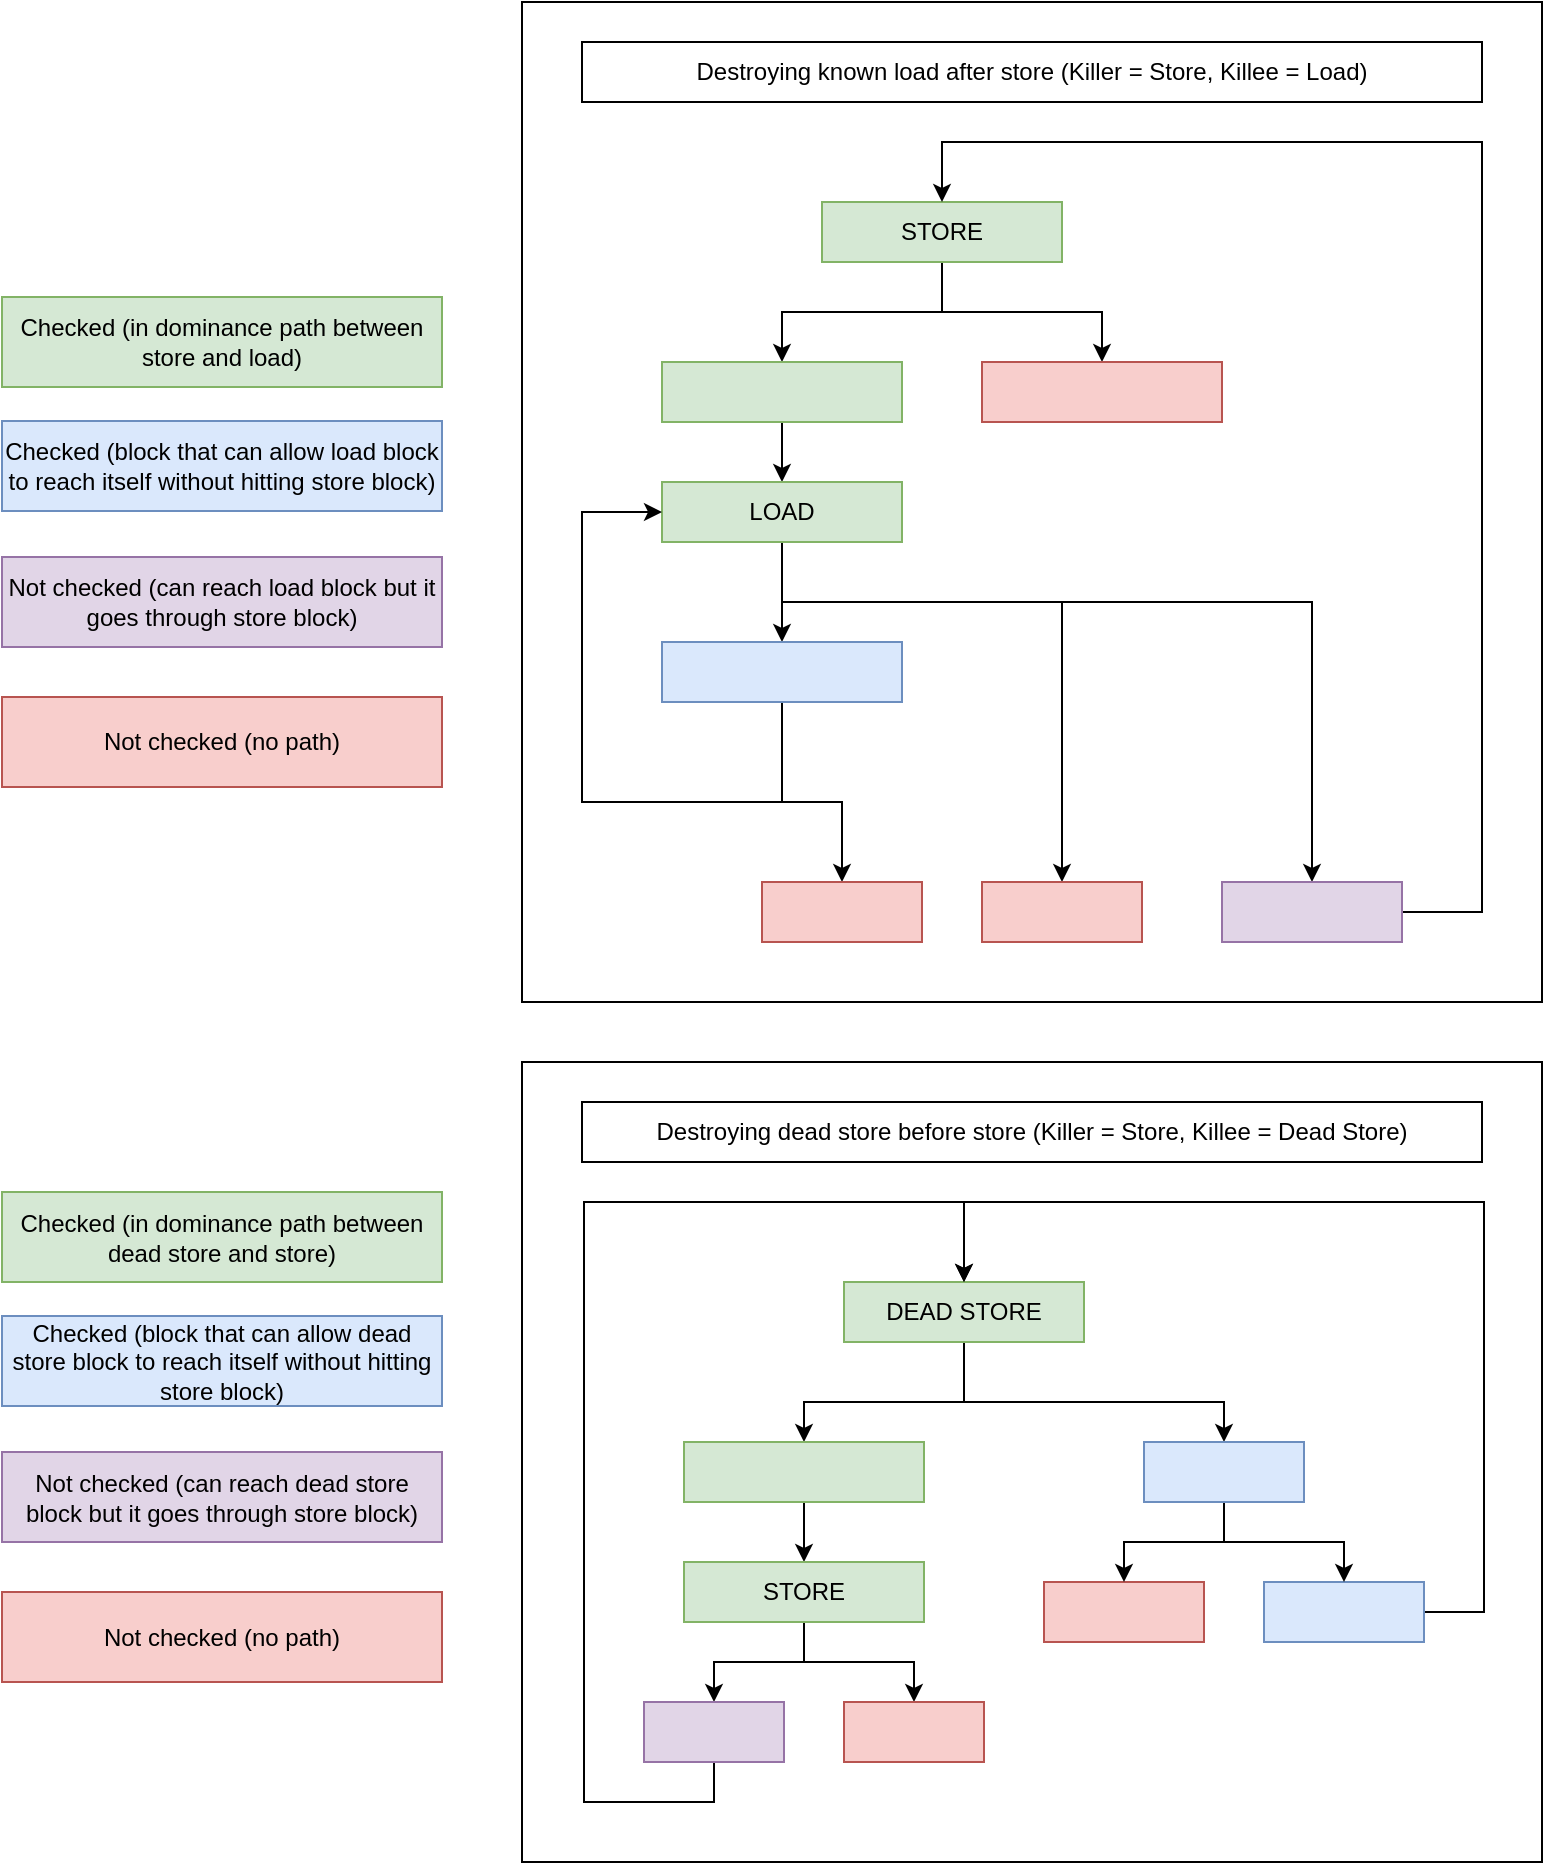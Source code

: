 <mxfile version="16.5.1" type="device"><diagram id="lKBanZO2-mpPXdXCWVmd" name="Strona-1"><mxGraphModel dx="2123" dy="2375" grid="1" gridSize="10" guides="1" tooltips="1" connect="1" arrows="1" fold="1" page="1" pageScale="1" pageWidth="827" pageHeight="1169" math="0" shadow="0"><root><mxCell id="0"/><mxCell id="1" parent="0"/><mxCell id="7JRMfcrFJeAGxShlU-EV-49" value="" style="rounded=0;whiteSpace=wrap;html=1;" vertex="1" parent="1"><mxGeometry x="170" y="520" width="510" height="400" as="geometry"/></mxCell><mxCell id="7JRMfcrFJeAGxShlU-EV-27" value="" style="rounded=0;whiteSpace=wrap;html=1;" vertex="1" parent="1"><mxGeometry x="170" y="-10" width="510" height="500" as="geometry"/></mxCell><mxCell id="7JRMfcrFJeAGxShlU-EV-6" style="edgeStyle=orthogonalEdgeStyle;rounded=0;orthogonalLoop=1;jettySize=auto;html=1;" edge="1" parent="1" source="7JRMfcrFJeAGxShlU-EV-1" target="7JRMfcrFJeAGxShlU-EV-2"><mxGeometry relative="1" as="geometry"/></mxCell><mxCell id="7JRMfcrFJeAGxShlU-EV-7" style="edgeStyle=orthogonalEdgeStyle;rounded=0;orthogonalLoop=1;jettySize=auto;html=1;entryX=0.5;entryY=0;entryDx=0;entryDy=0;" edge="1" parent="1" source="7JRMfcrFJeAGxShlU-EV-1" target="7JRMfcrFJeAGxShlU-EV-5"><mxGeometry relative="1" as="geometry"/></mxCell><mxCell id="7JRMfcrFJeAGxShlU-EV-1" value="STORE" style="rounded=0;whiteSpace=wrap;html=1;fillColor=#d5e8d4;strokeColor=#82b366;" vertex="1" parent="1"><mxGeometry x="320" y="90" width="120" height="30" as="geometry"/></mxCell><mxCell id="7JRMfcrFJeAGxShlU-EV-9" style="edgeStyle=orthogonalEdgeStyle;rounded=0;orthogonalLoop=1;jettySize=auto;html=1;" edge="1" parent="1" source="7JRMfcrFJeAGxShlU-EV-2" target="7JRMfcrFJeAGxShlU-EV-8"><mxGeometry relative="1" as="geometry"/></mxCell><mxCell id="7JRMfcrFJeAGxShlU-EV-2" value="" style="rounded=0;whiteSpace=wrap;html=1;fillColor=#d5e8d4;strokeColor=#82b366;" vertex="1" parent="1"><mxGeometry x="240" y="170" width="120" height="30" as="geometry"/></mxCell><mxCell id="7JRMfcrFJeAGxShlU-EV-5" value="" style="rounded=0;whiteSpace=wrap;html=1;fillColor=#f8cecc;strokeColor=#b85450;" vertex="1" parent="1"><mxGeometry x="400" y="170" width="120" height="30" as="geometry"/></mxCell><mxCell id="7JRMfcrFJeAGxShlU-EV-11" style="edgeStyle=orthogonalEdgeStyle;rounded=0;orthogonalLoop=1;jettySize=auto;html=1;entryX=0.5;entryY=0;entryDx=0;entryDy=0;" edge="1" parent="1" source="7JRMfcrFJeAGxShlU-EV-8" target="7JRMfcrFJeAGxShlU-EV-10"><mxGeometry relative="1" as="geometry"/></mxCell><mxCell id="7JRMfcrFJeAGxShlU-EV-18" style="edgeStyle=orthogonalEdgeStyle;rounded=0;orthogonalLoop=1;jettySize=auto;html=1;entryX=0.5;entryY=0;entryDx=0;entryDy=0;" edge="1" parent="1" source="7JRMfcrFJeAGxShlU-EV-8" target="7JRMfcrFJeAGxShlU-EV-19"><mxGeometry relative="1" as="geometry"><mxPoint x="510" y="430" as="targetPoint"/><Array as="points"><mxPoint x="300" y="290"/><mxPoint x="440" y="290"/></Array></mxGeometry></mxCell><mxCell id="7JRMfcrFJeAGxShlU-EV-21" style="edgeStyle=orthogonalEdgeStyle;rounded=0;orthogonalLoop=1;jettySize=auto;html=1;" edge="1" parent="1" source="7JRMfcrFJeAGxShlU-EV-8" target="7JRMfcrFJeAGxShlU-EV-20"><mxGeometry relative="1" as="geometry"><Array as="points"><mxPoint x="300" y="290"/><mxPoint x="565" y="290"/></Array></mxGeometry></mxCell><mxCell id="7JRMfcrFJeAGxShlU-EV-8" value="LOAD" style="rounded=0;whiteSpace=wrap;html=1;fillColor=#d5e8d4;strokeColor=#82b366;" vertex="1" parent="1"><mxGeometry x="240" y="230" width="120" height="30" as="geometry"/></mxCell><mxCell id="7JRMfcrFJeAGxShlU-EV-12" style="edgeStyle=orthogonalEdgeStyle;rounded=0;orthogonalLoop=1;jettySize=auto;html=1;" edge="1" parent="1" source="7JRMfcrFJeAGxShlU-EV-10"><mxGeometry relative="1" as="geometry"><mxPoint x="240" y="245" as="targetPoint"/><Array as="points"><mxPoint x="300" y="390"/><mxPoint x="200" y="390"/><mxPoint x="200" y="245"/><mxPoint x="240" y="245"/></Array></mxGeometry></mxCell><mxCell id="7JRMfcrFJeAGxShlU-EV-17" style="edgeStyle=orthogonalEdgeStyle;rounded=0;orthogonalLoop=1;jettySize=auto;html=1;" edge="1" parent="1" source="7JRMfcrFJeAGxShlU-EV-10" target="7JRMfcrFJeAGxShlU-EV-15"><mxGeometry relative="1" as="geometry"><Array as="points"><mxPoint x="300" y="390"/><mxPoint x="330" y="390"/></Array></mxGeometry></mxCell><mxCell id="7JRMfcrFJeAGxShlU-EV-10" value="" style="rounded=0;whiteSpace=wrap;html=1;fillColor=#dae8fc;strokeColor=#6c8ebf;" vertex="1" parent="1"><mxGeometry x="240" y="310" width="120" height="30" as="geometry"/></mxCell><mxCell id="7JRMfcrFJeAGxShlU-EV-15" value="" style="rounded=0;whiteSpace=wrap;html=1;fillColor=#f8cecc;strokeColor=#b85450;" vertex="1" parent="1"><mxGeometry x="290" y="430" width="80" height="30" as="geometry"/></mxCell><mxCell id="7JRMfcrFJeAGxShlU-EV-19" value="" style="rounded=0;whiteSpace=wrap;html=1;fillColor=#f8cecc;strokeColor=#b85450;" vertex="1" parent="1"><mxGeometry x="400" y="430" width="80" height="30" as="geometry"/></mxCell><mxCell id="7JRMfcrFJeAGxShlU-EV-22" style="edgeStyle=orthogonalEdgeStyle;rounded=0;orthogonalLoop=1;jettySize=auto;html=1;" edge="1" parent="1" source="7JRMfcrFJeAGxShlU-EV-20" target="7JRMfcrFJeAGxShlU-EV-1"><mxGeometry relative="1" as="geometry"><Array as="points"><mxPoint x="650" y="445"/><mxPoint x="650" y="60"/><mxPoint x="380" y="60"/></Array></mxGeometry></mxCell><mxCell id="7JRMfcrFJeAGxShlU-EV-20" value="" style="rounded=0;whiteSpace=wrap;html=1;fillColor=#e1d5e7;strokeColor=#9673a6;" vertex="1" parent="1"><mxGeometry x="520" y="430" width="90" height="30" as="geometry"/></mxCell><mxCell id="7JRMfcrFJeAGxShlU-EV-23" value="Checked (in dominance path between store and load)" style="rounded=0;whiteSpace=wrap;html=1;fillColor=#d5e8d4;strokeColor=#82b366;" vertex="1" parent="1"><mxGeometry x="-90" y="137.5" width="220" height="45" as="geometry"/></mxCell><mxCell id="7JRMfcrFJeAGxShlU-EV-24" value="Checked (block that can allow load block to reach itself without hitting store block)" style="rounded=0;whiteSpace=wrap;html=1;fillColor=#dae8fc;strokeColor=#6c8ebf;" vertex="1" parent="1"><mxGeometry x="-90" y="199.5" width="220" height="45" as="geometry"/></mxCell><mxCell id="7JRMfcrFJeAGxShlU-EV-25" value="Not checked (can reach load block but it goes through store block)" style="rounded=0;whiteSpace=wrap;html=1;fillColor=#e1d5e7;strokeColor=#9673a6;" vertex="1" parent="1"><mxGeometry x="-90" y="267.5" width="220" height="45" as="geometry"/></mxCell><mxCell id="7JRMfcrFJeAGxShlU-EV-26" value="Not checked (no path)" style="rounded=0;whiteSpace=wrap;html=1;fillColor=#f8cecc;strokeColor=#b85450;" vertex="1" parent="1"><mxGeometry x="-90" y="337.5" width="220" height="45" as="geometry"/></mxCell><mxCell id="7JRMfcrFJeAGxShlU-EV-28" value="Destroying known load after store (Killer = Store, Killee = Load)" style="rounded=0;whiteSpace=wrap;html=1;" vertex="1" parent="1"><mxGeometry x="200" y="10" width="450" height="30" as="geometry"/></mxCell><mxCell id="7JRMfcrFJeAGxShlU-EV-34" style="edgeStyle=orthogonalEdgeStyle;rounded=0;orthogonalLoop=1;jettySize=auto;html=1;" edge="1" parent="1" source="7JRMfcrFJeAGxShlU-EV-30" target="7JRMfcrFJeAGxShlU-EV-31"><mxGeometry relative="1" as="geometry"><Array as="points"><mxPoint x="391" y="690"/><mxPoint x="311" y="690"/></Array></mxGeometry></mxCell><mxCell id="7JRMfcrFJeAGxShlU-EV-35" style="edgeStyle=orthogonalEdgeStyle;rounded=0;orthogonalLoop=1;jettySize=auto;html=1;entryX=0.5;entryY=0;entryDx=0;entryDy=0;" edge="1" parent="1" source="7JRMfcrFJeAGxShlU-EV-30" target="7JRMfcrFJeAGxShlU-EV-45"><mxGeometry relative="1" as="geometry"><mxPoint x="591" y="710" as="targetPoint"/><Array as="points"><mxPoint x="391" y="690"/><mxPoint x="521" y="690"/></Array></mxGeometry></mxCell><mxCell id="7JRMfcrFJeAGxShlU-EV-30" value="DEAD STORE" style="rounded=0;whiteSpace=wrap;html=1;fillColor=#d5e8d4;strokeColor=#82b366;" vertex="1" parent="1"><mxGeometry x="331" y="630" width="120" height="30" as="geometry"/></mxCell><mxCell id="7JRMfcrFJeAGxShlU-EV-37" style="edgeStyle=orthogonalEdgeStyle;rounded=0;orthogonalLoop=1;jettySize=auto;html=1;" edge="1" parent="1" source="7JRMfcrFJeAGxShlU-EV-31" target="7JRMfcrFJeAGxShlU-EV-36"><mxGeometry relative="1" as="geometry"/></mxCell><mxCell id="7JRMfcrFJeAGxShlU-EV-31" value="" style="rounded=0;whiteSpace=wrap;html=1;fillColor=#d5e8d4;strokeColor=#82b366;" vertex="1" parent="1"><mxGeometry x="251" y="710" width="120" height="30" as="geometry"/></mxCell><mxCell id="7JRMfcrFJeAGxShlU-EV-40" style="edgeStyle=orthogonalEdgeStyle;rounded=0;orthogonalLoop=1;jettySize=auto;html=1;entryX=0.5;entryY=0;entryDx=0;entryDy=0;" edge="1" parent="1" source="7JRMfcrFJeAGxShlU-EV-36" target="7JRMfcrFJeAGxShlU-EV-38"><mxGeometry relative="1" as="geometry"/></mxCell><mxCell id="7JRMfcrFJeAGxShlU-EV-41" style="edgeStyle=orthogonalEdgeStyle;rounded=0;orthogonalLoop=1;jettySize=auto;html=1;" edge="1" parent="1" source="7JRMfcrFJeAGxShlU-EV-36" target="7JRMfcrFJeAGxShlU-EV-39"><mxGeometry relative="1" as="geometry"/></mxCell><mxCell id="7JRMfcrFJeAGxShlU-EV-36" value="STORE" style="rounded=0;whiteSpace=wrap;html=1;fillColor=#d5e8d4;strokeColor=#82b366;" vertex="1" parent="1"><mxGeometry x="251" y="770" width="120" height="30" as="geometry"/></mxCell><mxCell id="7JRMfcrFJeAGxShlU-EV-38" value="" style="rounded=0;whiteSpace=wrap;html=1;fillColor=#f8cecc;strokeColor=#b85450;" vertex="1" parent="1"><mxGeometry x="331" y="840" width="70" height="30" as="geometry"/></mxCell><mxCell id="7JRMfcrFJeAGxShlU-EV-42" style="edgeStyle=orthogonalEdgeStyle;rounded=0;orthogonalLoop=1;jettySize=auto;html=1;" edge="1" parent="1" source="7JRMfcrFJeAGxShlU-EV-39" target="7JRMfcrFJeAGxShlU-EV-30"><mxGeometry relative="1" as="geometry"><Array as="points"><mxPoint x="266" y="890"/><mxPoint x="201" y="890"/><mxPoint x="201" y="590"/><mxPoint x="391" y="590"/></Array></mxGeometry></mxCell><mxCell id="7JRMfcrFJeAGxShlU-EV-39" value="" style="rounded=0;whiteSpace=wrap;html=1;fillColor=#e1d5e7;strokeColor=#9673a6;" vertex="1" parent="1"><mxGeometry x="231" y="840" width="70" height="30" as="geometry"/></mxCell><mxCell id="7JRMfcrFJeAGxShlU-EV-43" value="" style="rounded=0;whiteSpace=wrap;html=1;fillColor=#f8cecc;strokeColor=#b85450;" vertex="1" parent="1"><mxGeometry x="431" y="780" width="80" height="30" as="geometry"/></mxCell><mxCell id="7JRMfcrFJeAGxShlU-EV-48" style="edgeStyle=orthogonalEdgeStyle;rounded=0;orthogonalLoop=1;jettySize=auto;html=1;entryX=0.5;entryY=0;entryDx=0;entryDy=0;" edge="1" parent="1" source="7JRMfcrFJeAGxShlU-EV-44" target="7JRMfcrFJeAGxShlU-EV-30"><mxGeometry relative="1" as="geometry"><Array as="points"><mxPoint x="651" y="795"/><mxPoint x="651" y="590"/><mxPoint x="391" y="590"/></Array></mxGeometry></mxCell><mxCell id="7JRMfcrFJeAGxShlU-EV-44" value="" style="rounded=0;whiteSpace=wrap;html=1;fillColor=#dae8fc;strokeColor=#6c8ebf;" vertex="1" parent="1"><mxGeometry x="541" y="780" width="80" height="30" as="geometry"/></mxCell><mxCell id="7JRMfcrFJeAGxShlU-EV-46" style="edgeStyle=orthogonalEdgeStyle;rounded=0;orthogonalLoop=1;jettySize=auto;html=1;" edge="1" parent="1" source="7JRMfcrFJeAGxShlU-EV-45" target="7JRMfcrFJeAGxShlU-EV-43"><mxGeometry relative="1" as="geometry"/></mxCell><mxCell id="7JRMfcrFJeAGxShlU-EV-47" style="edgeStyle=orthogonalEdgeStyle;rounded=0;orthogonalLoop=1;jettySize=auto;html=1;entryX=0.5;entryY=0;entryDx=0;entryDy=0;" edge="1" parent="1" source="7JRMfcrFJeAGxShlU-EV-45" target="7JRMfcrFJeAGxShlU-EV-44"><mxGeometry relative="1" as="geometry"/></mxCell><mxCell id="7JRMfcrFJeAGxShlU-EV-45" value="" style="rounded=0;whiteSpace=wrap;html=1;fillColor=#dae8fc;strokeColor=#6c8ebf;" vertex="1" parent="1"><mxGeometry x="481" y="710" width="80" height="30" as="geometry"/></mxCell><mxCell id="7JRMfcrFJeAGxShlU-EV-50" value="Destroying dead store before store (Killer = Store, Killee = Dead Store)" style="rounded=0;whiteSpace=wrap;html=1;" vertex="1" parent="1"><mxGeometry x="200" y="540" width="450" height="30" as="geometry"/></mxCell><mxCell id="7JRMfcrFJeAGxShlU-EV-51" value="Checked (in dominance path between dead store and store)" style="rounded=0;whiteSpace=wrap;html=1;fillColor=#d5e8d4;strokeColor=#82b366;" vertex="1" parent="1"><mxGeometry x="-90" y="585" width="220" height="45" as="geometry"/></mxCell><mxCell id="7JRMfcrFJeAGxShlU-EV-52" value="Checked (block that can allow dead store block to reach itself without hitting store block)" style="rounded=0;whiteSpace=wrap;html=1;fillColor=#dae8fc;strokeColor=#6c8ebf;" vertex="1" parent="1"><mxGeometry x="-90" y="647" width="220" height="45" as="geometry"/></mxCell><mxCell id="7JRMfcrFJeAGxShlU-EV-53" value="Not checked (can reach dead store block but it goes through store block)" style="rounded=0;whiteSpace=wrap;html=1;fillColor=#e1d5e7;strokeColor=#9673a6;" vertex="1" parent="1"><mxGeometry x="-90" y="715" width="220" height="45" as="geometry"/></mxCell><mxCell id="7JRMfcrFJeAGxShlU-EV-54" value="Not checked (no path)" style="rounded=0;whiteSpace=wrap;html=1;fillColor=#f8cecc;strokeColor=#b85450;" vertex="1" parent="1"><mxGeometry x="-90" y="785" width="220" height="45" as="geometry"/></mxCell></root></mxGraphModel></diagram></mxfile>